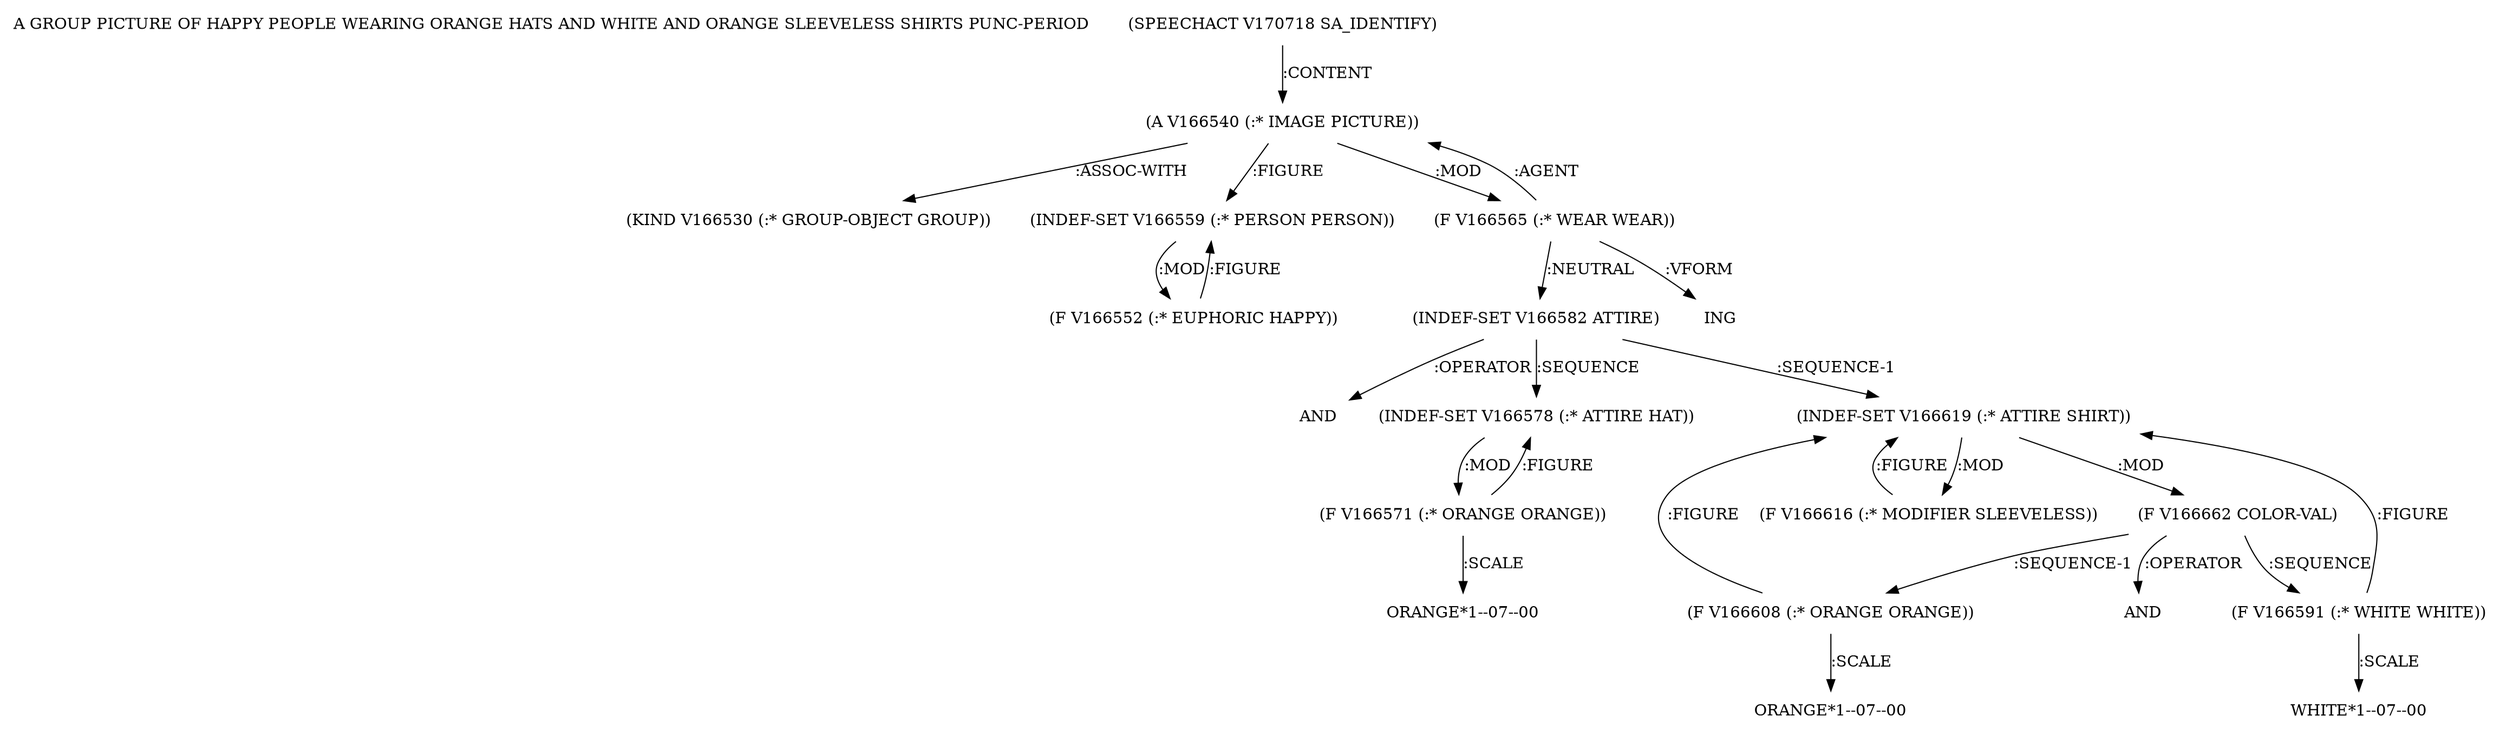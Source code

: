 digraph Terms {
  node [shape=none]
  "A GROUP PICTURE OF HAPPY PEOPLE WEARING ORANGE HATS AND WHITE AND ORANGE SLEEVELESS SHIRTS PUNC-PERIOD"
  "V170718" [label="(SPEECHACT V170718 SA_IDENTIFY)"]
  "V170718" -> "V166540" [label=":CONTENT"]
  "V166540" [label="(A V166540 (:* IMAGE PICTURE))"]
  "V166540" -> "V166530" [label=":ASSOC-WITH"]
  "V166540" -> "V166559" [label=":FIGURE"]
  "V166540" -> "V166565" [label=":MOD"]
  "V166530" [label="(KIND V166530 (:* GROUP-OBJECT GROUP))"]
  "V166559" [label="(INDEF-SET V166559 (:* PERSON PERSON))"]
  "V166559" -> "V166552" [label=":MOD"]
  "V166552" [label="(F V166552 (:* EUPHORIC HAPPY))"]
  "V166552" -> "V166559" [label=":FIGURE"]
  "V166565" [label="(F V166565 (:* WEAR WEAR))"]
  "V166565" -> "V166540" [label=":AGENT"]
  "V166565" -> "V166582" [label=":NEUTRAL"]
  "V166565" -> "NT172286" [label=":VFORM"]
  "NT172286" [label="ING"]
  "V166582" [label="(INDEF-SET V166582 ATTIRE)"]
  "V166582" -> "NT172287" [label=":OPERATOR"]
  "NT172287" [label="AND"]
  "V166582" -> "V166578" [label=":SEQUENCE"]
  "V166582" -> "V166619" [label=":SEQUENCE-1"]
  "V166578" [label="(INDEF-SET V166578 (:* ATTIRE HAT))"]
  "V166578" -> "V166571" [label=":MOD"]
  "V166571" [label="(F V166571 (:* ORANGE ORANGE))"]
  "V166571" -> "V166578" [label=":FIGURE"]
  "V166571" -> "NT172288" [label=":SCALE"]
  "NT172288" [label="ORANGE*1--07--00"]
  "V166619" [label="(INDEF-SET V166619 (:* ATTIRE SHIRT))"]
  "V166619" -> "V166662" [label=":MOD"]
  "V166619" -> "V166616" [label=":MOD"]
  "V166662" [label="(F V166662 COLOR-VAL)"]
  "V166662" -> "V166591" [label=":SEQUENCE"]
  "V166662" -> "V166608" [label=":SEQUENCE-1"]
  "V166662" -> "NT172289" [label=":OPERATOR"]
  "NT172289" [label="AND"]
  "V166591" [label="(F V166591 (:* WHITE WHITE))"]
  "V166591" -> "V166619" [label=":FIGURE"]
  "V166591" -> "NT172290" [label=":SCALE"]
  "NT172290" [label="WHITE*1--07--00"]
  "V166608" [label="(F V166608 (:* ORANGE ORANGE))"]
  "V166608" -> "V166619" [label=":FIGURE"]
  "V166608" -> "NT172291" [label=":SCALE"]
  "NT172291" [label="ORANGE*1--07--00"]
  "V166616" [label="(F V166616 (:* MODIFIER SLEEVELESS))"]
  "V166616" -> "V166619" [label=":FIGURE"]
}
